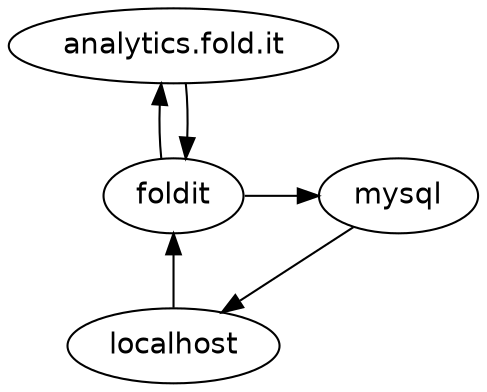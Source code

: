 digraph {
  node[fontname=Helvetica];
  rankdir = BT;

  localhost -> foldit -> analytics_fold_it;
  analytics_fold_it -> foldit;
  { rank=same; foldit, mysql; }
  foldit -> mysql[minlen=2];
  mysql -> localhost[constraint=false];

  foldit[label="foldit"];
  analytics_fold_it[label="analytics.fold.it"];
}
